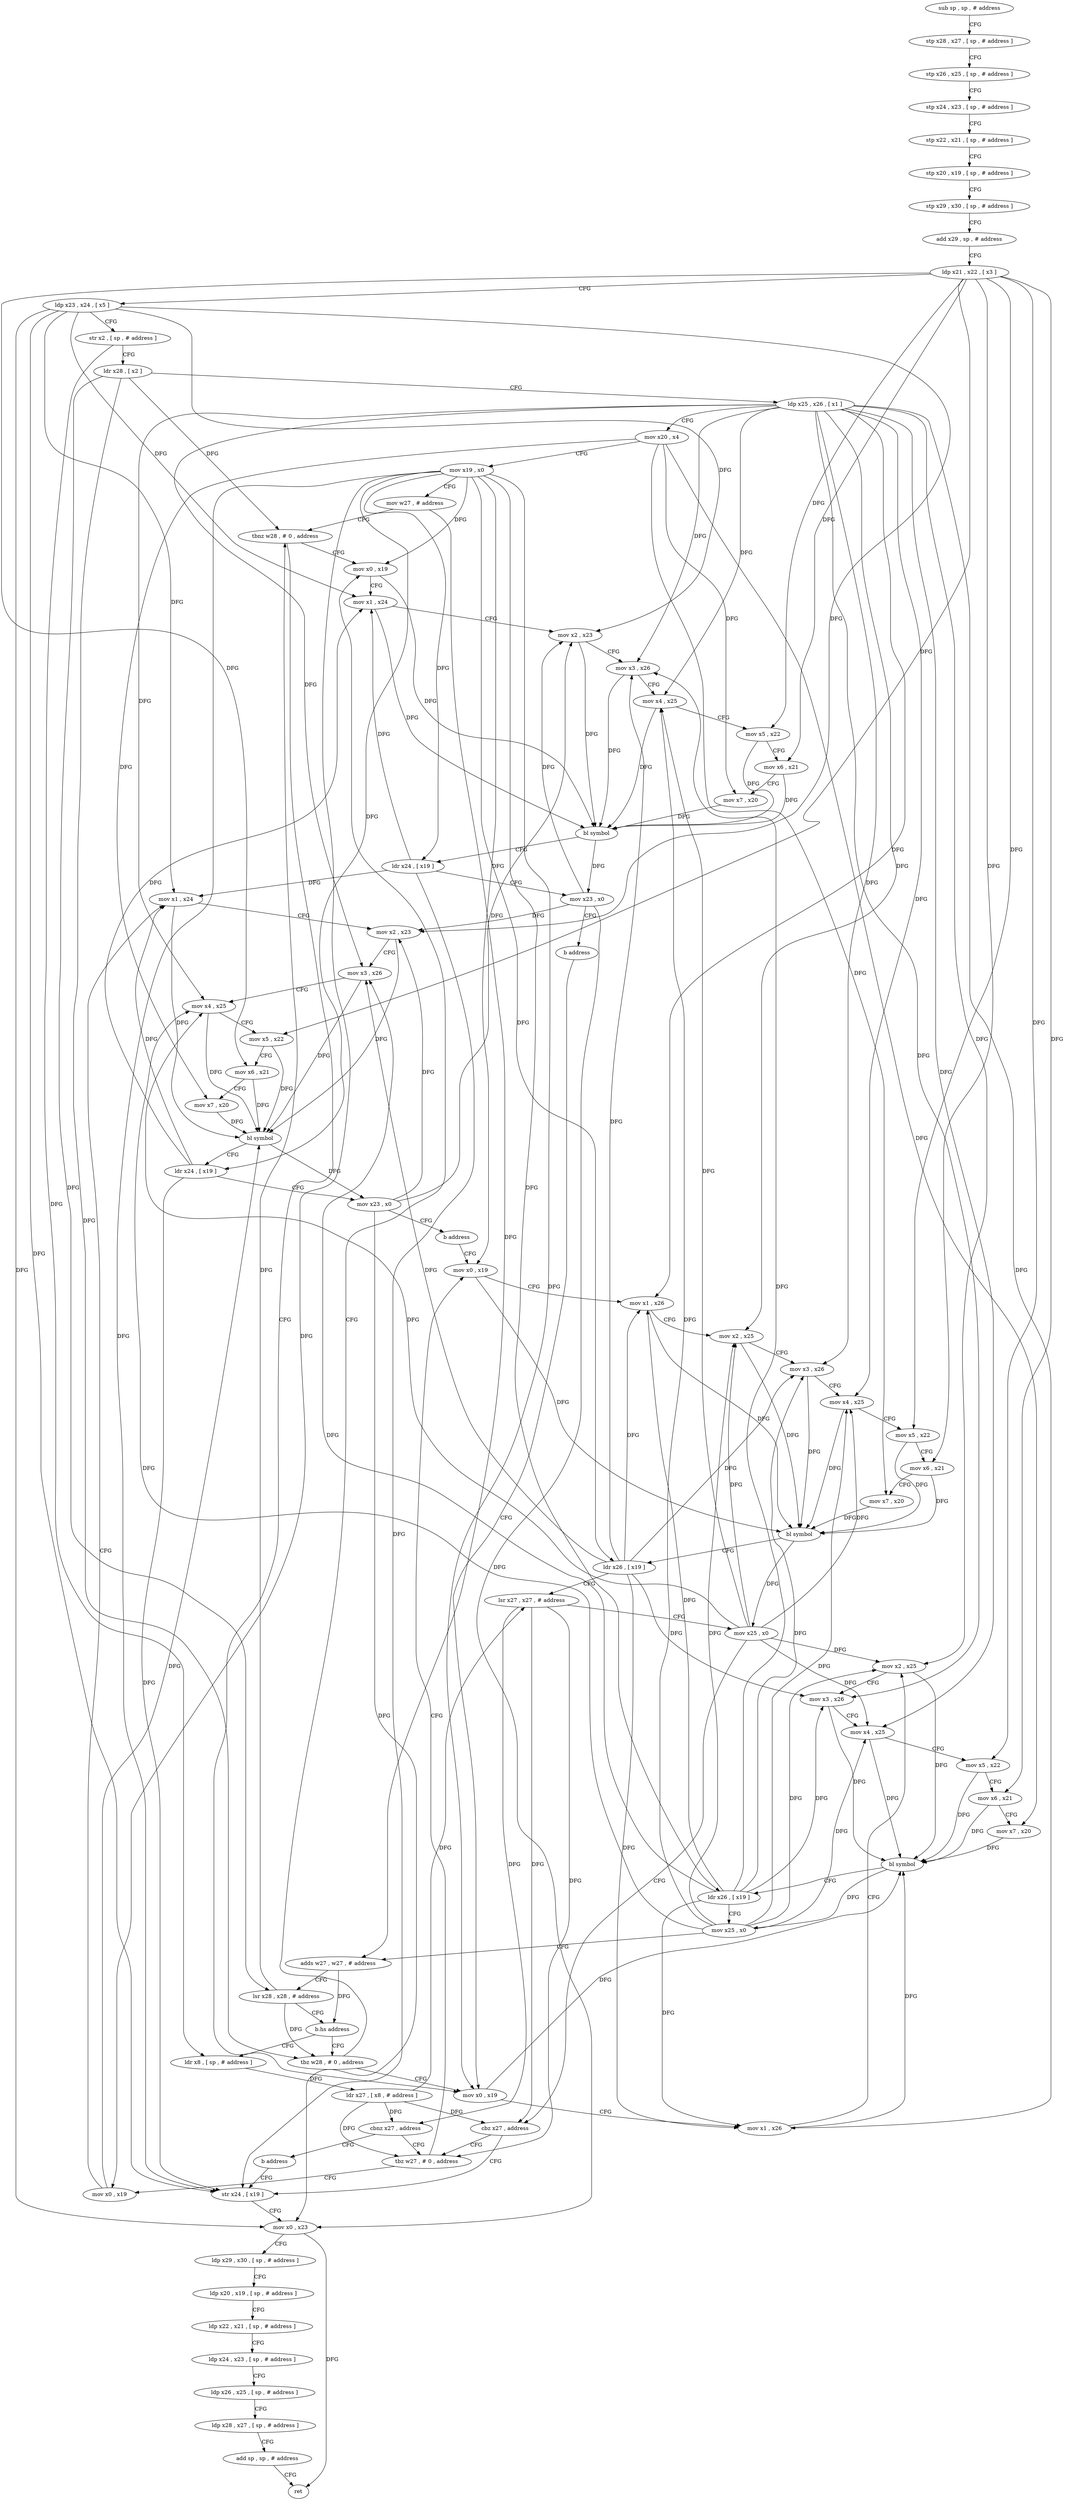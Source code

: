 digraph "func" {
"4209276" [label = "sub sp , sp , # address" ]
"4209280" [label = "stp x28 , x27 , [ sp , # address ]" ]
"4209284" [label = "stp x26 , x25 , [ sp , # address ]" ]
"4209288" [label = "stp x24 , x23 , [ sp , # address ]" ]
"4209292" [label = "stp x22 , x21 , [ sp , # address ]" ]
"4209296" [label = "stp x20 , x19 , [ sp , # address ]" ]
"4209300" [label = "stp x29 , x30 , [ sp , # address ]" ]
"4209304" [label = "add x29 , sp , # address" ]
"4209308" [label = "ldp x21 , x22 , [ x3 ]" ]
"4209312" [label = "ldp x23 , x24 , [ x5 ]" ]
"4209316" [label = "str x2 , [ sp , # address ]" ]
"4209320" [label = "ldr x28 , [ x2 ]" ]
"4209324" [label = "ldp x25 , x26 , [ x1 ]" ]
"4209328" [label = "mov x20 , x4" ]
"4209332" [label = "mov x19 , x0" ]
"4209336" [label = "mov w27 , # address" ]
"4209340" [label = "tbnz w28 , # 0 , address" ]
"4209404" [label = "mov x0 , x19" ]
"4209344" [label = "mov x0 , x19" ]
"4209408" [label = "mov x1 , x24" ]
"4209412" [label = "mov x2 , x23" ]
"4209416" [label = "mov x3 , x26" ]
"4209420" [label = "mov x4 , x25" ]
"4209424" [label = "mov x5 , x22" ]
"4209428" [label = "mov x6 , x21" ]
"4209432" [label = "mov x7 , x20" ]
"4209436" [label = "bl symbol" ]
"4209440" [label = "ldr x24 , [ x19 ]" ]
"4209444" [label = "mov x23 , x0" ]
"4209448" [label = "b address" ]
"4209348" [label = "mov x1 , x26" ]
"4209352" [label = "mov x2 , x25" ]
"4209356" [label = "mov x3 , x26" ]
"4209360" [label = "mov x4 , x25" ]
"4209364" [label = "mov x5 , x22" ]
"4209368" [label = "mov x6 , x21" ]
"4209372" [label = "mov x7 , x20" ]
"4209376" [label = "bl symbol" ]
"4209380" [label = "ldr x26 , [ x19 ]" ]
"4209384" [label = "mov x25 , x0" ]
"4209388" [label = "adds w27 , w27 , # address" ]
"4209392" [label = "lsr x28 , x28 , # address" ]
"4209396" [label = "b.hs address" ]
"4209452" [label = "ldr x8 , [ sp , # address ]" ]
"4209400" [label = "tbz w28 , # 0 , address" ]
"4209456" [label = "ldr x27 , [ x8 , # address ]" ]
"4209460" [label = "cbnz x27 , address" ]
"4209520" [label = "tbz w27 , # 0 , address" ]
"4209464" [label = "b address" ]
"4209468" [label = "mov x0 , x19" ]
"4209524" [label = "mov x0 , x19" ]
"4209572" [label = "str x24 , [ x19 ]" ]
"4209472" [label = "mov x1 , x26" ]
"4209476" [label = "mov x2 , x25" ]
"4209480" [label = "mov x3 , x26" ]
"4209484" [label = "mov x4 , x25" ]
"4209488" [label = "mov x5 , x22" ]
"4209492" [label = "mov x6 , x21" ]
"4209496" [label = "mov x7 , x20" ]
"4209500" [label = "bl symbol" ]
"4209504" [label = "ldr x26 , [ x19 ]" ]
"4209508" [label = "lsr x27 , x27 , # address" ]
"4209512" [label = "mov x25 , x0" ]
"4209516" [label = "cbz x27 , address" ]
"4209528" [label = "mov x1 , x24" ]
"4209532" [label = "mov x2 , x23" ]
"4209536" [label = "mov x3 , x26" ]
"4209540" [label = "mov x4 , x25" ]
"4209544" [label = "mov x5 , x22" ]
"4209548" [label = "mov x6 , x21" ]
"4209552" [label = "mov x7 , x20" ]
"4209556" [label = "bl symbol" ]
"4209560" [label = "ldr x24 , [ x19 ]" ]
"4209564" [label = "mov x23 , x0" ]
"4209568" [label = "b address" ]
"4209576" [label = "mov x0 , x23" ]
"4209580" [label = "ldp x29 , x30 , [ sp , # address ]" ]
"4209584" [label = "ldp x20 , x19 , [ sp , # address ]" ]
"4209588" [label = "ldp x22 , x21 , [ sp , # address ]" ]
"4209592" [label = "ldp x24 , x23 , [ sp , # address ]" ]
"4209596" [label = "ldp x26 , x25 , [ sp , # address ]" ]
"4209600" [label = "ldp x28 , x27 , [ sp , # address ]" ]
"4209604" [label = "add sp , sp , # address" ]
"4209608" [label = "ret" ]
"4209276" -> "4209280" [ label = "CFG" ]
"4209280" -> "4209284" [ label = "CFG" ]
"4209284" -> "4209288" [ label = "CFG" ]
"4209288" -> "4209292" [ label = "CFG" ]
"4209292" -> "4209296" [ label = "CFG" ]
"4209296" -> "4209300" [ label = "CFG" ]
"4209300" -> "4209304" [ label = "CFG" ]
"4209304" -> "4209308" [ label = "CFG" ]
"4209308" -> "4209312" [ label = "CFG" ]
"4209308" -> "4209428" [ label = "DFG" ]
"4209308" -> "4209368" [ label = "DFG" ]
"4209308" -> "4209492" [ label = "DFG" ]
"4209308" -> "4209548" [ label = "DFG" ]
"4209308" -> "4209424" [ label = "DFG" ]
"4209308" -> "4209364" [ label = "DFG" ]
"4209308" -> "4209488" [ label = "DFG" ]
"4209308" -> "4209544" [ label = "DFG" ]
"4209312" -> "4209316" [ label = "CFG" ]
"4209312" -> "4209412" [ label = "DFG" ]
"4209312" -> "4209532" [ label = "DFG" ]
"4209312" -> "4209576" [ label = "DFG" ]
"4209312" -> "4209408" [ label = "DFG" ]
"4209312" -> "4209528" [ label = "DFG" ]
"4209312" -> "4209572" [ label = "DFG" ]
"4209316" -> "4209320" [ label = "CFG" ]
"4209316" -> "4209452" [ label = "DFG" ]
"4209320" -> "4209324" [ label = "CFG" ]
"4209320" -> "4209340" [ label = "DFG" ]
"4209320" -> "4209392" [ label = "DFG" ]
"4209320" -> "4209400" [ label = "DFG" ]
"4209324" -> "4209328" [ label = "CFG" ]
"4209324" -> "4209420" [ label = "DFG" ]
"4209324" -> "4209352" [ label = "DFG" ]
"4209324" -> "4209360" [ label = "DFG" ]
"4209324" -> "4209476" [ label = "DFG" ]
"4209324" -> "4209484" [ label = "DFG" ]
"4209324" -> "4209540" [ label = "DFG" ]
"4209324" -> "4209416" [ label = "DFG" ]
"4209324" -> "4209348" [ label = "DFG" ]
"4209324" -> "4209356" [ label = "DFG" ]
"4209324" -> "4209472" [ label = "DFG" ]
"4209324" -> "4209480" [ label = "DFG" ]
"4209324" -> "4209536" [ label = "DFG" ]
"4209328" -> "4209332" [ label = "CFG" ]
"4209328" -> "4209432" [ label = "DFG" ]
"4209328" -> "4209372" [ label = "DFG" ]
"4209328" -> "4209496" [ label = "DFG" ]
"4209328" -> "4209552" [ label = "DFG" ]
"4209332" -> "4209336" [ label = "CFG" ]
"4209332" -> "4209404" [ label = "DFG" ]
"4209332" -> "4209440" [ label = "DFG" ]
"4209332" -> "4209344" [ label = "DFG" ]
"4209332" -> "4209380" [ label = "DFG" ]
"4209332" -> "4209468" [ label = "DFG" ]
"4209332" -> "4209504" [ label = "DFG" ]
"4209332" -> "4209524" [ label = "DFG" ]
"4209332" -> "4209560" [ label = "DFG" ]
"4209332" -> "4209572" [ label = "DFG" ]
"4209336" -> "4209340" [ label = "CFG" ]
"4209336" -> "4209388" [ label = "DFG" ]
"4209340" -> "4209404" [ label = "CFG" ]
"4209340" -> "4209344" [ label = "CFG" ]
"4209404" -> "4209408" [ label = "CFG" ]
"4209404" -> "4209436" [ label = "DFG" ]
"4209344" -> "4209348" [ label = "CFG" ]
"4209344" -> "4209376" [ label = "DFG" ]
"4209408" -> "4209412" [ label = "CFG" ]
"4209408" -> "4209436" [ label = "DFG" ]
"4209412" -> "4209416" [ label = "CFG" ]
"4209412" -> "4209436" [ label = "DFG" ]
"4209416" -> "4209420" [ label = "CFG" ]
"4209416" -> "4209436" [ label = "DFG" ]
"4209420" -> "4209424" [ label = "CFG" ]
"4209420" -> "4209436" [ label = "DFG" ]
"4209424" -> "4209428" [ label = "CFG" ]
"4209424" -> "4209436" [ label = "DFG" ]
"4209428" -> "4209432" [ label = "CFG" ]
"4209428" -> "4209436" [ label = "DFG" ]
"4209432" -> "4209436" [ label = "DFG" ]
"4209436" -> "4209440" [ label = "CFG" ]
"4209436" -> "4209444" [ label = "DFG" ]
"4209440" -> "4209444" [ label = "CFG" ]
"4209440" -> "4209408" [ label = "DFG" ]
"4209440" -> "4209528" [ label = "DFG" ]
"4209440" -> "4209572" [ label = "DFG" ]
"4209444" -> "4209448" [ label = "CFG" ]
"4209444" -> "4209412" [ label = "DFG" ]
"4209444" -> "4209532" [ label = "DFG" ]
"4209444" -> "4209576" [ label = "DFG" ]
"4209448" -> "4209344" [ label = "CFG" ]
"4209348" -> "4209352" [ label = "CFG" ]
"4209348" -> "4209376" [ label = "DFG" ]
"4209352" -> "4209356" [ label = "CFG" ]
"4209352" -> "4209376" [ label = "DFG" ]
"4209356" -> "4209360" [ label = "CFG" ]
"4209356" -> "4209376" [ label = "DFG" ]
"4209360" -> "4209364" [ label = "CFG" ]
"4209360" -> "4209376" [ label = "DFG" ]
"4209364" -> "4209368" [ label = "CFG" ]
"4209364" -> "4209376" [ label = "DFG" ]
"4209368" -> "4209372" [ label = "CFG" ]
"4209368" -> "4209376" [ label = "DFG" ]
"4209372" -> "4209376" [ label = "DFG" ]
"4209376" -> "4209380" [ label = "CFG" ]
"4209376" -> "4209384" [ label = "DFG" ]
"4209380" -> "4209384" [ label = "CFG" ]
"4209380" -> "4209416" [ label = "DFG" ]
"4209380" -> "4209348" [ label = "DFG" ]
"4209380" -> "4209356" [ label = "DFG" ]
"4209380" -> "4209472" [ label = "DFG" ]
"4209380" -> "4209480" [ label = "DFG" ]
"4209380" -> "4209536" [ label = "DFG" ]
"4209384" -> "4209388" [ label = "CFG" ]
"4209384" -> "4209420" [ label = "DFG" ]
"4209384" -> "4209352" [ label = "DFG" ]
"4209384" -> "4209360" [ label = "DFG" ]
"4209384" -> "4209476" [ label = "DFG" ]
"4209384" -> "4209484" [ label = "DFG" ]
"4209384" -> "4209540" [ label = "DFG" ]
"4209388" -> "4209392" [ label = "CFG" ]
"4209388" -> "4209396" [ label = "DFG" ]
"4209392" -> "4209396" [ label = "CFG" ]
"4209392" -> "4209340" [ label = "DFG" ]
"4209392" -> "4209400" [ label = "DFG" ]
"4209396" -> "4209452" [ label = "CFG" ]
"4209396" -> "4209400" [ label = "CFG" ]
"4209452" -> "4209456" [ label = "DFG" ]
"4209400" -> "4209344" [ label = "CFG" ]
"4209400" -> "4209404" [ label = "CFG" ]
"4209456" -> "4209460" [ label = "DFG" ]
"4209456" -> "4209520" [ label = "DFG" ]
"4209456" -> "4209508" [ label = "DFG" ]
"4209456" -> "4209516" [ label = "DFG" ]
"4209460" -> "4209520" [ label = "CFG" ]
"4209460" -> "4209464" [ label = "CFG" ]
"4209520" -> "4209468" [ label = "CFG" ]
"4209520" -> "4209524" [ label = "CFG" ]
"4209464" -> "4209572" [ label = "CFG" ]
"4209468" -> "4209472" [ label = "CFG" ]
"4209468" -> "4209500" [ label = "DFG" ]
"4209524" -> "4209528" [ label = "CFG" ]
"4209524" -> "4209556" [ label = "DFG" ]
"4209572" -> "4209576" [ label = "CFG" ]
"4209472" -> "4209476" [ label = "CFG" ]
"4209472" -> "4209500" [ label = "DFG" ]
"4209476" -> "4209480" [ label = "CFG" ]
"4209476" -> "4209500" [ label = "DFG" ]
"4209480" -> "4209484" [ label = "CFG" ]
"4209480" -> "4209500" [ label = "DFG" ]
"4209484" -> "4209488" [ label = "CFG" ]
"4209484" -> "4209500" [ label = "DFG" ]
"4209488" -> "4209492" [ label = "CFG" ]
"4209488" -> "4209500" [ label = "DFG" ]
"4209492" -> "4209496" [ label = "CFG" ]
"4209492" -> "4209500" [ label = "DFG" ]
"4209496" -> "4209500" [ label = "DFG" ]
"4209500" -> "4209504" [ label = "CFG" ]
"4209500" -> "4209512" [ label = "DFG" ]
"4209504" -> "4209508" [ label = "CFG" ]
"4209504" -> "4209416" [ label = "DFG" ]
"4209504" -> "4209348" [ label = "DFG" ]
"4209504" -> "4209356" [ label = "DFG" ]
"4209504" -> "4209472" [ label = "DFG" ]
"4209504" -> "4209480" [ label = "DFG" ]
"4209504" -> "4209536" [ label = "DFG" ]
"4209508" -> "4209512" [ label = "CFG" ]
"4209508" -> "4209460" [ label = "DFG" ]
"4209508" -> "4209520" [ label = "DFG" ]
"4209508" -> "4209516" [ label = "DFG" ]
"4209512" -> "4209516" [ label = "CFG" ]
"4209512" -> "4209420" [ label = "DFG" ]
"4209512" -> "4209352" [ label = "DFG" ]
"4209512" -> "4209360" [ label = "DFG" ]
"4209512" -> "4209476" [ label = "DFG" ]
"4209512" -> "4209484" [ label = "DFG" ]
"4209512" -> "4209540" [ label = "DFG" ]
"4209516" -> "4209572" [ label = "CFG" ]
"4209516" -> "4209520" [ label = "CFG" ]
"4209528" -> "4209532" [ label = "CFG" ]
"4209528" -> "4209556" [ label = "DFG" ]
"4209532" -> "4209536" [ label = "CFG" ]
"4209532" -> "4209556" [ label = "DFG" ]
"4209536" -> "4209540" [ label = "CFG" ]
"4209536" -> "4209556" [ label = "DFG" ]
"4209540" -> "4209544" [ label = "CFG" ]
"4209540" -> "4209556" [ label = "DFG" ]
"4209544" -> "4209548" [ label = "CFG" ]
"4209544" -> "4209556" [ label = "DFG" ]
"4209548" -> "4209552" [ label = "CFG" ]
"4209548" -> "4209556" [ label = "DFG" ]
"4209552" -> "4209556" [ label = "DFG" ]
"4209556" -> "4209560" [ label = "CFG" ]
"4209556" -> "4209564" [ label = "DFG" ]
"4209560" -> "4209564" [ label = "CFG" ]
"4209560" -> "4209408" [ label = "DFG" ]
"4209560" -> "4209528" [ label = "DFG" ]
"4209560" -> "4209572" [ label = "DFG" ]
"4209564" -> "4209568" [ label = "CFG" ]
"4209564" -> "4209412" [ label = "DFG" ]
"4209564" -> "4209532" [ label = "DFG" ]
"4209564" -> "4209576" [ label = "DFG" ]
"4209568" -> "4209468" [ label = "CFG" ]
"4209576" -> "4209580" [ label = "CFG" ]
"4209576" -> "4209608" [ label = "DFG" ]
"4209580" -> "4209584" [ label = "CFG" ]
"4209584" -> "4209588" [ label = "CFG" ]
"4209588" -> "4209592" [ label = "CFG" ]
"4209592" -> "4209596" [ label = "CFG" ]
"4209596" -> "4209600" [ label = "CFG" ]
"4209600" -> "4209604" [ label = "CFG" ]
"4209604" -> "4209608" [ label = "CFG" ]
}
